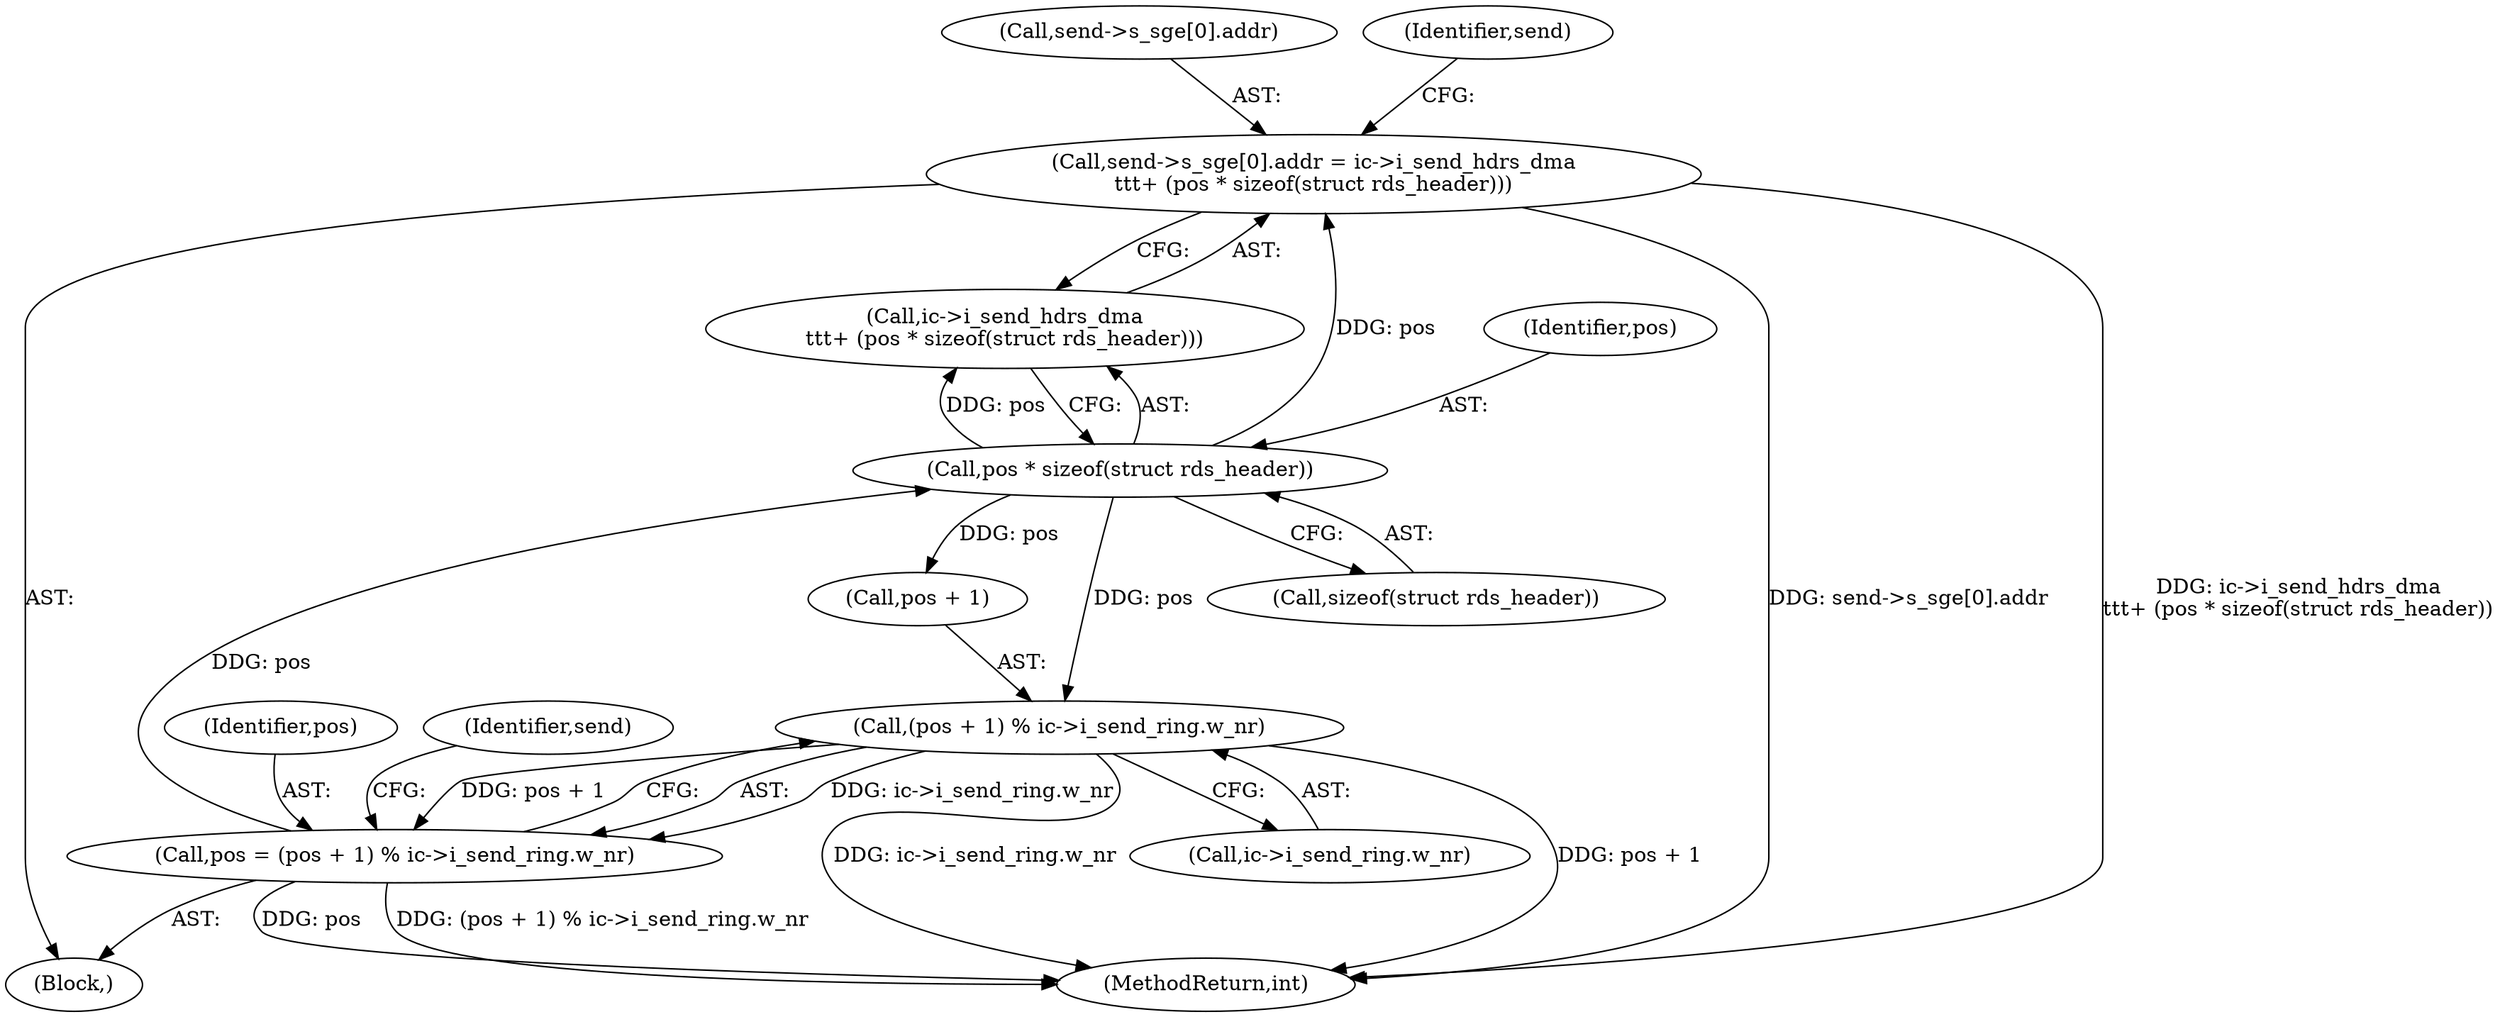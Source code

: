 digraph "0_linux_6094628bfd94323fc1cea05ec2c6affd98c18f7f@array" {
"1000640" [label="(Call,send->s_sge[0].addr = ic->i_send_hdrs_dma\n\t\t\t+ (pos * sizeof(struct rds_header)))"];
"1000652" [label="(Call,pos * sizeof(struct rds_header))"];
"1000852" [label="(Call,pos = (pos + 1) % ic->i_send_ring.w_nr)"];
"1000854" [label="(Call,(pos + 1) % ic->i_send_ring.w_nr)"];
"1001051" [label="(MethodReturn,int)"];
"1000853" [label="(Identifier,pos)"];
"1000652" [label="(Call,pos * sizeof(struct rds_header))"];
"1000641" [label="(Call,send->s_sge[0].addr)"];
"1000852" [label="(Call,pos = (pos + 1) % ic->i_send_ring.w_nr)"];
"1000640" [label="(Call,send->s_sge[0].addr = ic->i_send_hdrs_dma\n\t\t\t+ (pos * sizeof(struct rds_header)))"];
"1000653" [label="(Identifier,pos)"];
"1000854" [label="(Call,(pos + 1) % ic->i_send_ring.w_nr)"];
"1000858" [label="(Call,ic->i_send_ring.w_nr)"];
"1000864" [label="(Identifier,send)"];
"1000660" [label="(Identifier,send)"];
"1000654" [label="(Call,sizeof(struct rds_header))"];
"1000597" [label="(Block,)"];
"1000855" [label="(Call,pos + 1)"];
"1000648" [label="(Call,ic->i_send_hdrs_dma\n\t\t\t+ (pos * sizeof(struct rds_header)))"];
"1000640" -> "1000597"  [label="AST: "];
"1000640" -> "1000648"  [label="CFG: "];
"1000641" -> "1000640"  [label="AST: "];
"1000648" -> "1000640"  [label="AST: "];
"1000660" -> "1000640"  [label="CFG: "];
"1000640" -> "1001051"  [label="DDG: send->s_sge[0].addr"];
"1000640" -> "1001051"  [label="DDG: ic->i_send_hdrs_dma\n\t\t\t+ (pos * sizeof(struct rds_header))"];
"1000652" -> "1000640"  [label="DDG: pos"];
"1000652" -> "1000648"  [label="AST: "];
"1000652" -> "1000654"  [label="CFG: "];
"1000653" -> "1000652"  [label="AST: "];
"1000654" -> "1000652"  [label="AST: "];
"1000648" -> "1000652"  [label="CFG: "];
"1000652" -> "1000648"  [label="DDG: pos"];
"1000852" -> "1000652"  [label="DDG: pos"];
"1000652" -> "1000854"  [label="DDG: pos"];
"1000652" -> "1000855"  [label="DDG: pos"];
"1000852" -> "1000597"  [label="AST: "];
"1000852" -> "1000854"  [label="CFG: "];
"1000853" -> "1000852"  [label="AST: "];
"1000854" -> "1000852"  [label="AST: "];
"1000864" -> "1000852"  [label="CFG: "];
"1000852" -> "1001051"  [label="DDG: pos"];
"1000852" -> "1001051"  [label="DDG: (pos + 1) % ic->i_send_ring.w_nr"];
"1000854" -> "1000852"  [label="DDG: pos + 1"];
"1000854" -> "1000852"  [label="DDG: ic->i_send_ring.w_nr"];
"1000854" -> "1000858"  [label="CFG: "];
"1000855" -> "1000854"  [label="AST: "];
"1000858" -> "1000854"  [label="AST: "];
"1000854" -> "1001051"  [label="DDG: ic->i_send_ring.w_nr"];
"1000854" -> "1001051"  [label="DDG: pos + 1"];
}
